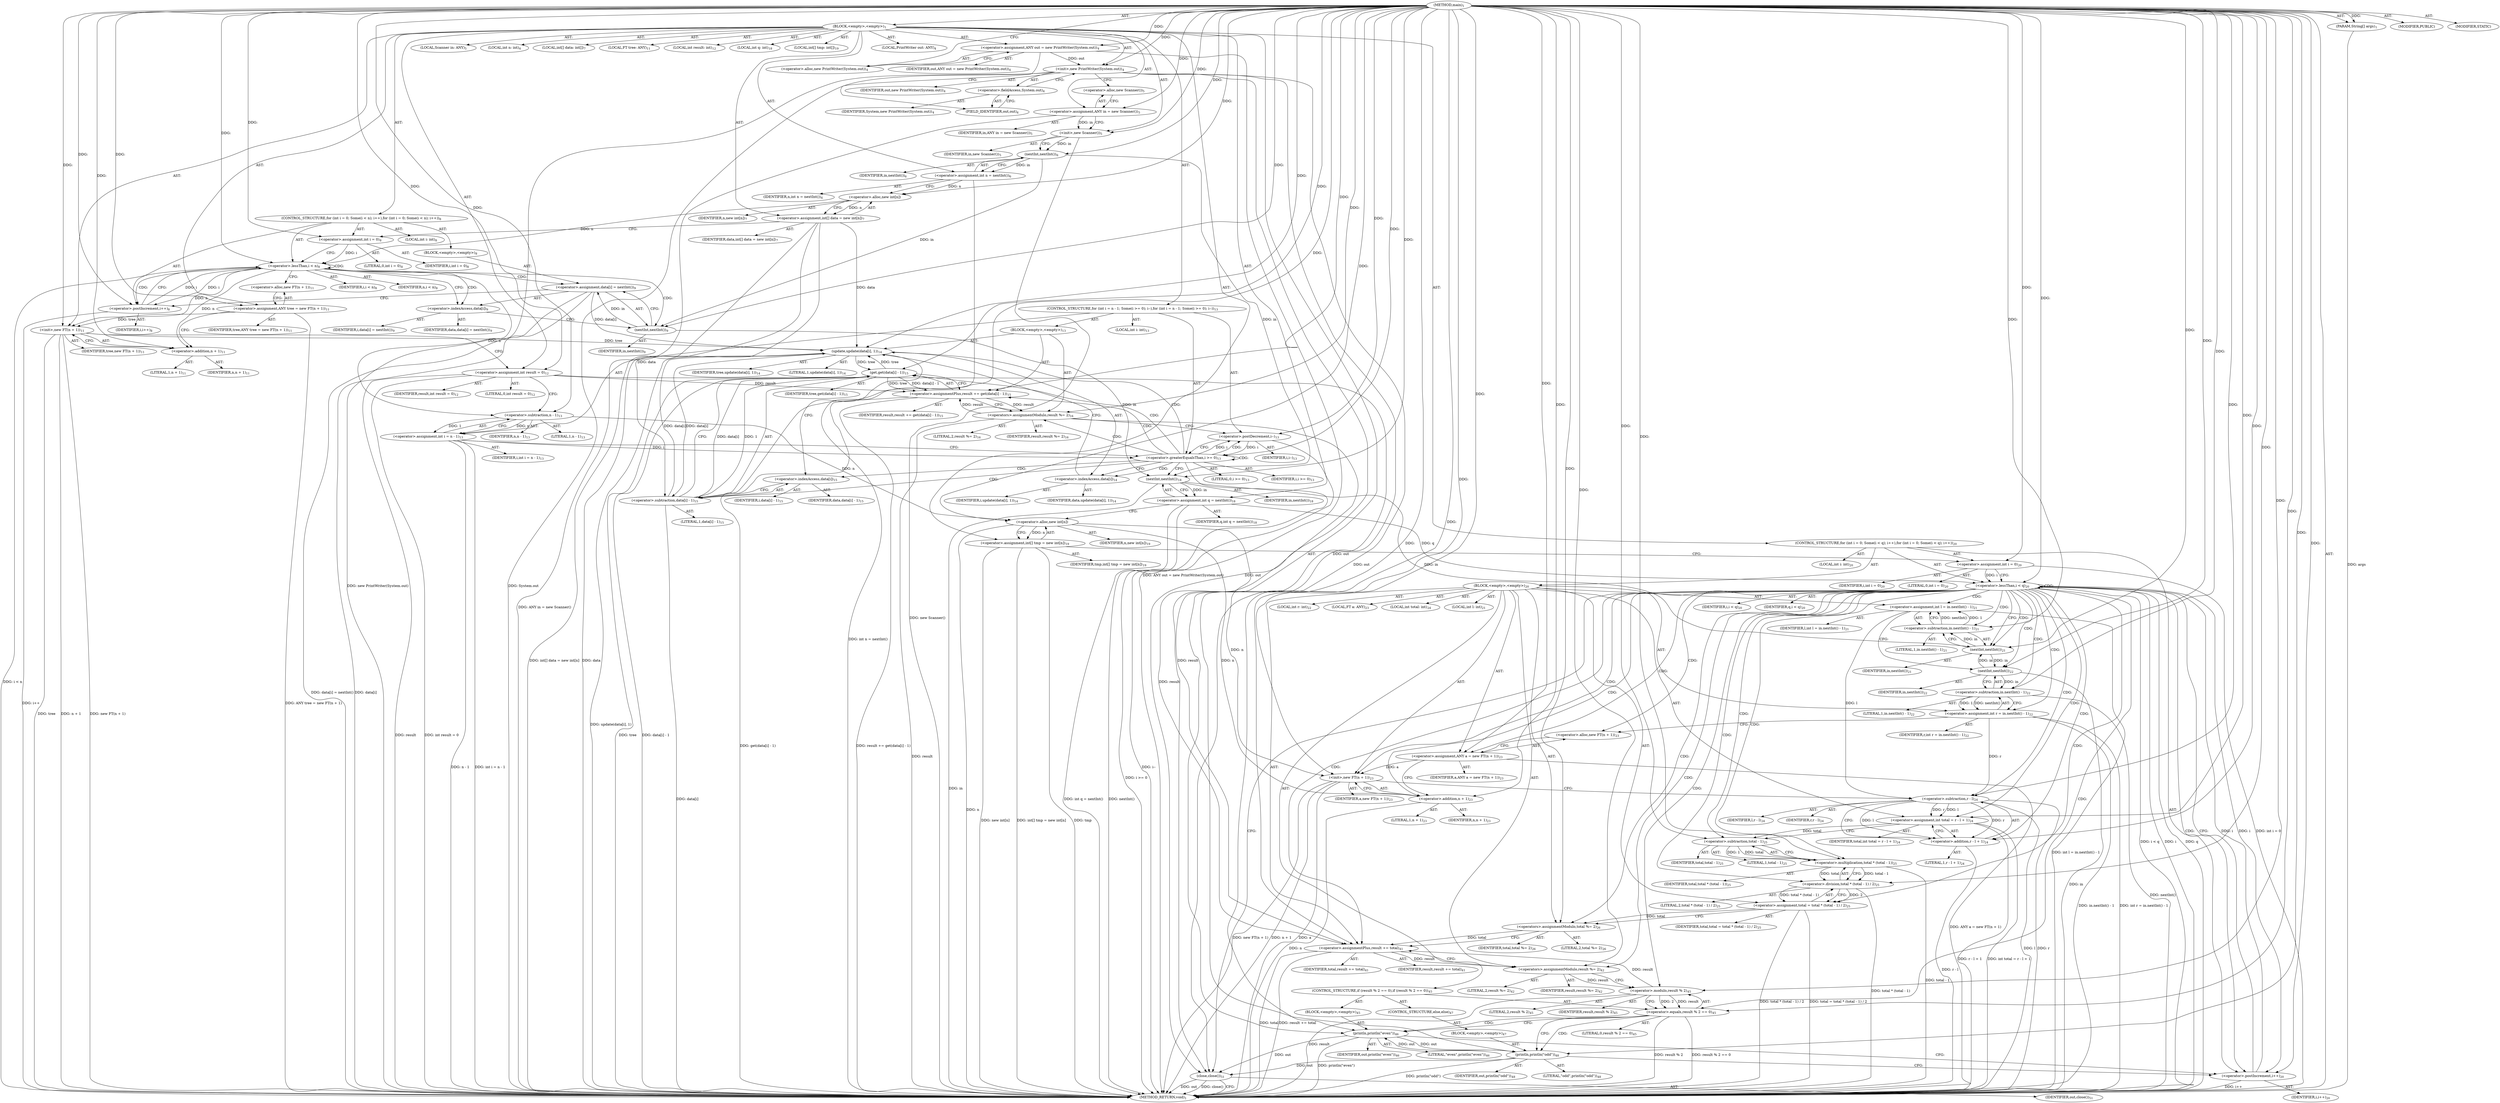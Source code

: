 digraph "main" {  
"25" [label = <(METHOD,main)<SUB>1</SUB>> ]
"26" [label = <(PARAM,String[] args)<SUB>1</SUB>> ]
"27" [label = <(BLOCK,&lt;empty&gt;,&lt;empty&gt;)<SUB>1</SUB>> ]
"4" [label = <(LOCAL,PrintWriter out: ANY)<SUB>4</SUB>> ]
"28" [label = <(&lt;operator&gt;.assignment,ANY out = new PrintWriter(System.out))<SUB>4</SUB>> ]
"29" [label = <(IDENTIFIER,out,ANY out = new PrintWriter(System.out))<SUB>4</SUB>> ]
"30" [label = <(&lt;operator&gt;.alloc,new PrintWriter(System.out))<SUB>4</SUB>> ]
"31" [label = <(&lt;init&gt;,new PrintWriter(System.out))<SUB>4</SUB>> ]
"3" [label = <(IDENTIFIER,out,new PrintWriter(System.out))<SUB>4</SUB>> ]
"32" [label = <(&lt;operator&gt;.fieldAccess,System.out)<SUB>4</SUB>> ]
"33" [label = <(IDENTIFIER,System,new PrintWriter(System.out))<SUB>4</SUB>> ]
"34" [label = <(FIELD_IDENTIFIER,out,out)<SUB>4</SUB>> ]
"6" [label = <(LOCAL,Scanner in: ANY)<SUB>5</SUB>> ]
"35" [label = <(&lt;operator&gt;.assignment,ANY in = new Scanner())<SUB>5</SUB>> ]
"36" [label = <(IDENTIFIER,in,ANY in = new Scanner())<SUB>5</SUB>> ]
"37" [label = <(&lt;operator&gt;.alloc,new Scanner())<SUB>5</SUB>> ]
"38" [label = <(&lt;init&gt;,new Scanner())<SUB>5</SUB>> ]
"5" [label = <(IDENTIFIER,in,new Scanner())<SUB>5</SUB>> ]
"39" [label = <(LOCAL,int n: int)<SUB>6</SUB>> ]
"40" [label = <(&lt;operator&gt;.assignment,int n = nextInt())<SUB>6</SUB>> ]
"41" [label = <(IDENTIFIER,n,int n = nextInt())<SUB>6</SUB>> ]
"42" [label = <(nextInt,nextInt())<SUB>6</SUB>> ]
"43" [label = <(IDENTIFIER,in,nextInt())<SUB>6</SUB>> ]
"44" [label = <(LOCAL,int[] data: int[])<SUB>7</SUB>> ]
"45" [label = <(&lt;operator&gt;.assignment,int[] data = new int[n])<SUB>7</SUB>> ]
"46" [label = <(IDENTIFIER,data,int[] data = new int[n])<SUB>7</SUB>> ]
"47" [label = <(&lt;operator&gt;.alloc,new int[n])> ]
"48" [label = <(IDENTIFIER,n,new int[n])<SUB>7</SUB>> ]
"49" [label = <(CONTROL_STRUCTURE,for (int i = 0; Some(i &lt; n); i++),for (int i = 0; Some(i &lt; n); i++))<SUB>8</SUB>> ]
"50" [label = <(LOCAL,int i: int)<SUB>8</SUB>> ]
"51" [label = <(&lt;operator&gt;.assignment,int i = 0)<SUB>8</SUB>> ]
"52" [label = <(IDENTIFIER,i,int i = 0)<SUB>8</SUB>> ]
"53" [label = <(LITERAL,0,int i = 0)<SUB>8</SUB>> ]
"54" [label = <(&lt;operator&gt;.lessThan,i &lt; n)<SUB>8</SUB>> ]
"55" [label = <(IDENTIFIER,i,i &lt; n)<SUB>8</SUB>> ]
"56" [label = <(IDENTIFIER,n,i &lt; n)<SUB>8</SUB>> ]
"57" [label = <(&lt;operator&gt;.postIncrement,i++)<SUB>8</SUB>> ]
"58" [label = <(IDENTIFIER,i,i++)<SUB>8</SUB>> ]
"59" [label = <(BLOCK,&lt;empty&gt;,&lt;empty&gt;)<SUB>8</SUB>> ]
"60" [label = <(&lt;operator&gt;.assignment,data[i] = nextInt())<SUB>9</SUB>> ]
"61" [label = <(&lt;operator&gt;.indexAccess,data[i])<SUB>9</SUB>> ]
"62" [label = <(IDENTIFIER,data,data[i] = nextInt())<SUB>9</SUB>> ]
"63" [label = <(IDENTIFIER,i,data[i] = nextInt())<SUB>9</SUB>> ]
"64" [label = <(nextInt,nextInt())<SUB>9</SUB>> ]
"65" [label = <(IDENTIFIER,in,nextInt())<SUB>9</SUB>> ]
"8" [label = <(LOCAL,FT tree: ANY)<SUB>11</SUB>> ]
"66" [label = <(&lt;operator&gt;.assignment,ANY tree = new FT(n + 1))<SUB>11</SUB>> ]
"67" [label = <(IDENTIFIER,tree,ANY tree = new FT(n + 1))<SUB>11</SUB>> ]
"68" [label = <(&lt;operator&gt;.alloc,new FT(n + 1))<SUB>11</SUB>> ]
"69" [label = <(&lt;init&gt;,new FT(n + 1))<SUB>11</SUB>> ]
"7" [label = <(IDENTIFIER,tree,new FT(n + 1))<SUB>11</SUB>> ]
"70" [label = <(&lt;operator&gt;.addition,n + 1)<SUB>11</SUB>> ]
"71" [label = <(IDENTIFIER,n,n + 1)<SUB>11</SUB>> ]
"72" [label = <(LITERAL,1,n + 1)<SUB>11</SUB>> ]
"73" [label = <(LOCAL,int result: int)<SUB>12</SUB>> ]
"74" [label = <(&lt;operator&gt;.assignment,int result = 0)<SUB>12</SUB>> ]
"75" [label = <(IDENTIFIER,result,int result = 0)<SUB>12</SUB>> ]
"76" [label = <(LITERAL,0,int result = 0)<SUB>12</SUB>> ]
"77" [label = <(CONTROL_STRUCTURE,for (int i = n - 1; Some(i &gt;= 0); i--),for (int i = n - 1; Some(i &gt;= 0); i--))<SUB>13</SUB>> ]
"78" [label = <(LOCAL,int i: int)<SUB>13</SUB>> ]
"79" [label = <(&lt;operator&gt;.assignment,int i = n - 1)<SUB>13</SUB>> ]
"80" [label = <(IDENTIFIER,i,int i = n - 1)<SUB>13</SUB>> ]
"81" [label = <(&lt;operator&gt;.subtraction,n - 1)<SUB>13</SUB>> ]
"82" [label = <(IDENTIFIER,n,n - 1)<SUB>13</SUB>> ]
"83" [label = <(LITERAL,1,n - 1)<SUB>13</SUB>> ]
"84" [label = <(&lt;operator&gt;.greaterEqualsThan,i &gt;= 0)<SUB>13</SUB>> ]
"85" [label = <(IDENTIFIER,i,i &gt;= 0)<SUB>13</SUB>> ]
"86" [label = <(LITERAL,0,i &gt;= 0)<SUB>13</SUB>> ]
"87" [label = <(&lt;operator&gt;.postDecrement,i--)<SUB>13</SUB>> ]
"88" [label = <(IDENTIFIER,i,i--)<SUB>13</SUB>> ]
"89" [label = <(BLOCK,&lt;empty&gt;,&lt;empty&gt;)<SUB>13</SUB>> ]
"90" [label = <(update,update(data[i], 1))<SUB>14</SUB>> ]
"91" [label = <(IDENTIFIER,tree,update(data[i], 1))<SUB>14</SUB>> ]
"92" [label = <(&lt;operator&gt;.indexAccess,data[i])<SUB>14</SUB>> ]
"93" [label = <(IDENTIFIER,data,update(data[i], 1))<SUB>14</SUB>> ]
"94" [label = <(IDENTIFIER,i,update(data[i], 1))<SUB>14</SUB>> ]
"95" [label = <(LITERAL,1,update(data[i], 1))<SUB>14</SUB>> ]
"96" [label = <(&lt;operator&gt;.assignmentPlus,result += get(data[i] - 1))<SUB>15</SUB>> ]
"97" [label = <(IDENTIFIER,result,result += get(data[i] - 1))<SUB>15</SUB>> ]
"98" [label = <(get,get(data[i] - 1))<SUB>15</SUB>> ]
"99" [label = <(IDENTIFIER,tree,get(data[i] - 1))<SUB>15</SUB>> ]
"100" [label = <(&lt;operator&gt;.subtraction,data[i] - 1)<SUB>15</SUB>> ]
"101" [label = <(&lt;operator&gt;.indexAccess,data[i])<SUB>15</SUB>> ]
"102" [label = <(IDENTIFIER,data,data[i] - 1)<SUB>15</SUB>> ]
"103" [label = <(IDENTIFIER,i,data[i] - 1)<SUB>15</SUB>> ]
"104" [label = <(LITERAL,1,data[i] - 1)<SUB>15</SUB>> ]
"105" [label = <(&lt;operators&gt;.assignmentModulo,result %= 2)<SUB>16</SUB>> ]
"106" [label = <(IDENTIFIER,result,result %= 2)<SUB>16</SUB>> ]
"107" [label = <(LITERAL,2,result %= 2)<SUB>16</SUB>> ]
"108" [label = <(LOCAL,int q: int)<SUB>18</SUB>> ]
"109" [label = <(&lt;operator&gt;.assignment,int q = nextInt())<SUB>18</SUB>> ]
"110" [label = <(IDENTIFIER,q,int q = nextInt())<SUB>18</SUB>> ]
"111" [label = <(nextInt,nextInt())<SUB>18</SUB>> ]
"112" [label = <(IDENTIFIER,in,nextInt())<SUB>18</SUB>> ]
"113" [label = <(LOCAL,int[] tmp: int[])<SUB>19</SUB>> ]
"114" [label = <(&lt;operator&gt;.assignment,int[] tmp = new int[n])<SUB>19</SUB>> ]
"115" [label = <(IDENTIFIER,tmp,int[] tmp = new int[n])<SUB>19</SUB>> ]
"116" [label = <(&lt;operator&gt;.alloc,new int[n])> ]
"117" [label = <(IDENTIFIER,n,new int[n])<SUB>19</SUB>> ]
"118" [label = <(CONTROL_STRUCTURE,for (int i = 0; Some(i &lt; q); i++),for (int i = 0; Some(i &lt; q); i++))<SUB>20</SUB>> ]
"119" [label = <(LOCAL,int i: int)<SUB>20</SUB>> ]
"120" [label = <(&lt;operator&gt;.assignment,int i = 0)<SUB>20</SUB>> ]
"121" [label = <(IDENTIFIER,i,int i = 0)<SUB>20</SUB>> ]
"122" [label = <(LITERAL,0,int i = 0)<SUB>20</SUB>> ]
"123" [label = <(&lt;operator&gt;.lessThan,i &lt; q)<SUB>20</SUB>> ]
"124" [label = <(IDENTIFIER,i,i &lt; q)<SUB>20</SUB>> ]
"125" [label = <(IDENTIFIER,q,i &lt; q)<SUB>20</SUB>> ]
"126" [label = <(&lt;operator&gt;.postIncrement,i++)<SUB>20</SUB>> ]
"127" [label = <(IDENTIFIER,i,i++)<SUB>20</SUB>> ]
"128" [label = <(BLOCK,&lt;empty&gt;,&lt;empty&gt;)<SUB>20</SUB>> ]
"129" [label = <(LOCAL,int l: int)<SUB>21</SUB>> ]
"130" [label = <(&lt;operator&gt;.assignment,int l = in.nextInt() - 1)<SUB>21</SUB>> ]
"131" [label = <(IDENTIFIER,l,int l = in.nextInt() - 1)<SUB>21</SUB>> ]
"132" [label = <(&lt;operator&gt;.subtraction,in.nextInt() - 1)<SUB>21</SUB>> ]
"133" [label = <(nextInt,nextInt())<SUB>21</SUB>> ]
"134" [label = <(IDENTIFIER,in,nextInt())<SUB>21</SUB>> ]
"135" [label = <(LITERAL,1,in.nextInt() - 1)<SUB>21</SUB>> ]
"136" [label = <(LOCAL,int r: int)<SUB>22</SUB>> ]
"137" [label = <(&lt;operator&gt;.assignment,int r = in.nextInt() - 1)<SUB>22</SUB>> ]
"138" [label = <(IDENTIFIER,r,int r = in.nextInt() - 1)<SUB>22</SUB>> ]
"139" [label = <(&lt;operator&gt;.subtraction,in.nextInt() - 1)<SUB>22</SUB>> ]
"140" [label = <(nextInt,nextInt())<SUB>22</SUB>> ]
"141" [label = <(IDENTIFIER,in,nextInt())<SUB>22</SUB>> ]
"142" [label = <(LITERAL,1,in.nextInt() - 1)<SUB>22</SUB>> ]
"10" [label = <(LOCAL,FT a: ANY)<SUB>23</SUB>> ]
"143" [label = <(&lt;operator&gt;.assignment,ANY a = new FT(n + 1))<SUB>23</SUB>> ]
"144" [label = <(IDENTIFIER,a,ANY a = new FT(n + 1))<SUB>23</SUB>> ]
"145" [label = <(&lt;operator&gt;.alloc,new FT(n + 1))<SUB>23</SUB>> ]
"146" [label = <(&lt;init&gt;,new FT(n + 1))<SUB>23</SUB>> ]
"9" [label = <(IDENTIFIER,a,new FT(n + 1))<SUB>23</SUB>> ]
"147" [label = <(&lt;operator&gt;.addition,n + 1)<SUB>23</SUB>> ]
"148" [label = <(IDENTIFIER,n,n + 1)<SUB>23</SUB>> ]
"149" [label = <(LITERAL,1,n + 1)<SUB>23</SUB>> ]
"150" [label = <(LOCAL,int total: int)<SUB>24</SUB>> ]
"151" [label = <(&lt;operator&gt;.assignment,int total = r - l + 1)<SUB>24</SUB>> ]
"152" [label = <(IDENTIFIER,total,int total = r - l + 1)<SUB>24</SUB>> ]
"153" [label = <(&lt;operator&gt;.addition,r - l + 1)<SUB>24</SUB>> ]
"154" [label = <(&lt;operator&gt;.subtraction,r - l)<SUB>24</SUB>> ]
"155" [label = <(IDENTIFIER,r,r - l)<SUB>24</SUB>> ]
"156" [label = <(IDENTIFIER,l,r - l)<SUB>24</SUB>> ]
"157" [label = <(LITERAL,1,r - l + 1)<SUB>24</SUB>> ]
"158" [label = <(&lt;operator&gt;.assignment,total = total * (total - 1) / 2)<SUB>25</SUB>> ]
"159" [label = <(IDENTIFIER,total,total = total * (total - 1) / 2)<SUB>25</SUB>> ]
"160" [label = <(&lt;operator&gt;.division,total * (total - 1) / 2)<SUB>25</SUB>> ]
"161" [label = <(&lt;operator&gt;.multiplication,total * (total - 1))<SUB>25</SUB>> ]
"162" [label = <(IDENTIFIER,total,total * (total - 1))<SUB>25</SUB>> ]
"163" [label = <(&lt;operator&gt;.subtraction,total - 1)<SUB>25</SUB>> ]
"164" [label = <(IDENTIFIER,total,total - 1)<SUB>25</SUB>> ]
"165" [label = <(LITERAL,1,total - 1)<SUB>25</SUB>> ]
"166" [label = <(LITERAL,2,total * (total - 1) / 2)<SUB>25</SUB>> ]
"167" [label = <(&lt;operators&gt;.assignmentModulo,total %= 2)<SUB>26</SUB>> ]
"168" [label = <(IDENTIFIER,total,total %= 2)<SUB>26</SUB>> ]
"169" [label = <(LITERAL,2,total %= 2)<SUB>26</SUB>> ]
"170" [label = <(&lt;operator&gt;.assignmentPlus,result += total)<SUB>41</SUB>> ]
"171" [label = <(IDENTIFIER,result,result += total)<SUB>41</SUB>> ]
"172" [label = <(IDENTIFIER,total,result += total)<SUB>41</SUB>> ]
"173" [label = <(&lt;operators&gt;.assignmentModulo,result %= 2)<SUB>42</SUB>> ]
"174" [label = <(IDENTIFIER,result,result %= 2)<SUB>42</SUB>> ]
"175" [label = <(LITERAL,2,result %= 2)<SUB>42</SUB>> ]
"176" [label = <(CONTROL_STRUCTURE,if (result % 2 == 0),if (result % 2 == 0))<SUB>45</SUB>> ]
"177" [label = <(&lt;operator&gt;.equals,result % 2 == 0)<SUB>45</SUB>> ]
"178" [label = <(&lt;operator&gt;.modulo,result % 2)<SUB>45</SUB>> ]
"179" [label = <(IDENTIFIER,result,result % 2)<SUB>45</SUB>> ]
"180" [label = <(LITERAL,2,result % 2)<SUB>45</SUB>> ]
"181" [label = <(LITERAL,0,result % 2 == 0)<SUB>45</SUB>> ]
"182" [label = <(BLOCK,&lt;empty&gt;,&lt;empty&gt;)<SUB>45</SUB>> ]
"183" [label = <(println,println(&quot;even&quot;))<SUB>46</SUB>> ]
"184" [label = <(IDENTIFIER,out,println(&quot;even&quot;))<SUB>46</SUB>> ]
"185" [label = <(LITERAL,&quot;even&quot;,println(&quot;even&quot;))<SUB>46</SUB>> ]
"186" [label = <(CONTROL_STRUCTURE,else,else)<SUB>47</SUB>> ]
"187" [label = <(BLOCK,&lt;empty&gt;,&lt;empty&gt;)<SUB>47</SUB>> ]
"188" [label = <(println,println(&quot;odd&quot;))<SUB>48</SUB>> ]
"189" [label = <(IDENTIFIER,out,println(&quot;odd&quot;))<SUB>48</SUB>> ]
"190" [label = <(LITERAL,&quot;odd&quot;,println(&quot;odd&quot;))<SUB>48</SUB>> ]
"191" [label = <(close,close())<SUB>51</SUB>> ]
"192" [label = <(IDENTIFIER,out,close())<SUB>51</SUB>> ]
"193" [label = <(MODIFIER,PUBLIC)> ]
"194" [label = <(MODIFIER,STATIC)> ]
"195" [label = <(METHOD_RETURN,void)<SUB>1</SUB>> ]
  "25" -> "26"  [ label = "AST: "] 
  "25" -> "27"  [ label = "AST: "] 
  "25" -> "193"  [ label = "AST: "] 
  "25" -> "194"  [ label = "AST: "] 
  "25" -> "195"  [ label = "AST: "] 
  "27" -> "4"  [ label = "AST: "] 
  "27" -> "28"  [ label = "AST: "] 
  "27" -> "31"  [ label = "AST: "] 
  "27" -> "6"  [ label = "AST: "] 
  "27" -> "35"  [ label = "AST: "] 
  "27" -> "38"  [ label = "AST: "] 
  "27" -> "39"  [ label = "AST: "] 
  "27" -> "40"  [ label = "AST: "] 
  "27" -> "44"  [ label = "AST: "] 
  "27" -> "45"  [ label = "AST: "] 
  "27" -> "49"  [ label = "AST: "] 
  "27" -> "8"  [ label = "AST: "] 
  "27" -> "66"  [ label = "AST: "] 
  "27" -> "69"  [ label = "AST: "] 
  "27" -> "73"  [ label = "AST: "] 
  "27" -> "74"  [ label = "AST: "] 
  "27" -> "77"  [ label = "AST: "] 
  "27" -> "108"  [ label = "AST: "] 
  "27" -> "109"  [ label = "AST: "] 
  "27" -> "113"  [ label = "AST: "] 
  "27" -> "114"  [ label = "AST: "] 
  "27" -> "118"  [ label = "AST: "] 
  "27" -> "191"  [ label = "AST: "] 
  "28" -> "29"  [ label = "AST: "] 
  "28" -> "30"  [ label = "AST: "] 
  "31" -> "3"  [ label = "AST: "] 
  "31" -> "32"  [ label = "AST: "] 
  "32" -> "33"  [ label = "AST: "] 
  "32" -> "34"  [ label = "AST: "] 
  "35" -> "36"  [ label = "AST: "] 
  "35" -> "37"  [ label = "AST: "] 
  "38" -> "5"  [ label = "AST: "] 
  "40" -> "41"  [ label = "AST: "] 
  "40" -> "42"  [ label = "AST: "] 
  "42" -> "43"  [ label = "AST: "] 
  "45" -> "46"  [ label = "AST: "] 
  "45" -> "47"  [ label = "AST: "] 
  "47" -> "48"  [ label = "AST: "] 
  "49" -> "50"  [ label = "AST: "] 
  "49" -> "51"  [ label = "AST: "] 
  "49" -> "54"  [ label = "AST: "] 
  "49" -> "57"  [ label = "AST: "] 
  "49" -> "59"  [ label = "AST: "] 
  "51" -> "52"  [ label = "AST: "] 
  "51" -> "53"  [ label = "AST: "] 
  "54" -> "55"  [ label = "AST: "] 
  "54" -> "56"  [ label = "AST: "] 
  "57" -> "58"  [ label = "AST: "] 
  "59" -> "60"  [ label = "AST: "] 
  "60" -> "61"  [ label = "AST: "] 
  "60" -> "64"  [ label = "AST: "] 
  "61" -> "62"  [ label = "AST: "] 
  "61" -> "63"  [ label = "AST: "] 
  "64" -> "65"  [ label = "AST: "] 
  "66" -> "67"  [ label = "AST: "] 
  "66" -> "68"  [ label = "AST: "] 
  "69" -> "7"  [ label = "AST: "] 
  "69" -> "70"  [ label = "AST: "] 
  "70" -> "71"  [ label = "AST: "] 
  "70" -> "72"  [ label = "AST: "] 
  "74" -> "75"  [ label = "AST: "] 
  "74" -> "76"  [ label = "AST: "] 
  "77" -> "78"  [ label = "AST: "] 
  "77" -> "79"  [ label = "AST: "] 
  "77" -> "84"  [ label = "AST: "] 
  "77" -> "87"  [ label = "AST: "] 
  "77" -> "89"  [ label = "AST: "] 
  "79" -> "80"  [ label = "AST: "] 
  "79" -> "81"  [ label = "AST: "] 
  "81" -> "82"  [ label = "AST: "] 
  "81" -> "83"  [ label = "AST: "] 
  "84" -> "85"  [ label = "AST: "] 
  "84" -> "86"  [ label = "AST: "] 
  "87" -> "88"  [ label = "AST: "] 
  "89" -> "90"  [ label = "AST: "] 
  "89" -> "96"  [ label = "AST: "] 
  "89" -> "105"  [ label = "AST: "] 
  "90" -> "91"  [ label = "AST: "] 
  "90" -> "92"  [ label = "AST: "] 
  "90" -> "95"  [ label = "AST: "] 
  "92" -> "93"  [ label = "AST: "] 
  "92" -> "94"  [ label = "AST: "] 
  "96" -> "97"  [ label = "AST: "] 
  "96" -> "98"  [ label = "AST: "] 
  "98" -> "99"  [ label = "AST: "] 
  "98" -> "100"  [ label = "AST: "] 
  "100" -> "101"  [ label = "AST: "] 
  "100" -> "104"  [ label = "AST: "] 
  "101" -> "102"  [ label = "AST: "] 
  "101" -> "103"  [ label = "AST: "] 
  "105" -> "106"  [ label = "AST: "] 
  "105" -> "107"  [ label = "AST: "] 
  "109" -> "110"  [ label = "AST: "] 
  "109" -> "111"  [ label = "AST: "] 
  "111" -> "112"  [ label = "AST: "] 
  "114" -> "115"  [ label = "AST: "] 
  "114" -> "116"  [ label = "AST: "] 
  "116" -> "117"  [ label = "AST: "] 
  "118" -> "119"  [ label = "AST: "] 
  "118" -> "120"  [ label = "AST: "] 
  "118" -> "123"  [ label = "AST: "] 
  "118" -> "126"  [ label = "AST: "] 
  "118" -> "128"  [ label = "AST: "] 
  "120" -> "121"  [ label = "AST: "] 
  "120" -> "122"  [ label = "AST: "] 
  "123" -> "124"  [ label = "AST: "] 
  "123" -> "125"  [ label = "AST: "] 
  "126" -> "127"  [ label = "AST: "] 
  "128" -> "129"  [ label = "AST: "] 
  "128" -> "130"  [ label = "AST: "] 
  "128" -> "136"  [ label = "AST: "] 
  "128" -> "137"  [ label = "AST: "] 
  "128" -> "10"  [ label = "AST: "] 
  "128" -> "143"  [ label = "AST: "] 
  "128" -> "146"  [ label = "AST: "] 
  "128" -> "150"  [ label = "AST: "] 
  "128" -> "151"  [ label = "AST: "] 
  "128" -> "158"  [ label = "AST: "] 
  "128" -> "167"  [ label = "AST: "] 
  "128" -> "170"  [ label = "AST: "] 
  "128" -> "173"  [ label = "AST: "] 
  "128" -> "176"  [ label = "AST: "] 
  "130" -> "131"  [ label = "AST: "] 
  "130" -> "132"  [ label = "AST: "] 
  "132" -> "133"  [ label = "AST: "] 
  "132" -> "135"  [ label = "AST: "] 
  "133" -> "134"  [ label = "AST: "] 
  "137" -> "138"  [ label = "AST: "] 
  "137" -> "139"  [ label = "AST: "] 
  "139" -> "140"  [ label = "AST: "] 
  "139" -> "142"  [ label = "AST: "] 
  "140" -> "141"  [ label = "AST: "] 
  "143" -> "144"  [ label = "AST: "] 
  "143" -> "145"  [ label = "AST: "] 
  "146" -> "9"  [ label = "AST: "] 
  "146" -> "147"  [ label = "AST: "] 
  "147" -> "148"  [ label = "AST: "] 
  "147" -> "149"  [ label = "AST: "] 
  "151" -> "152"  [ label = "AST: "] 
  "151" -> "153"  [ label = "AST: "] 
  "153" -> "154"  [ label = "AST: "] 
  "153" -> "157"  [ label = "AST: "] 
  "154" -> "155"  [ label = "AST: "] 
  "154" -> "156"  [ label = "AST: "] 
  "158" -> "159"  [ label = "AST: "] 
  "158" -> "160"  [ label = "AST: "] 
  "160" -> "161"  [ label = "AST: "] 
  "160" -> "166"  [ label = "AST: "] 
  "161" -> "162"  [ label = "AST: "] 
  "161" -> "163"  [ label = "AST: "] 
  "163" -> "164"  [ label = "AST: "] 
  "163" -> "165"  [ label = "AST: "] 
  "167" -> "168"  [ label = "AST: "] 
  "167" -> "169"  [ label = "AST: "] 
  "170" -> "171"  [ label = "AST: "] 
  "170" -> "172"  [ label = "AST: "] 
  "173" -> "174"  [ label = "AST: "] 
  "173" -> "175"  [ label = "AST: "] 
  "176" -> "177"  [ label = "AST: "] 
  "176" -> "182"  [ label = "AST: "] 
  "176" -> "186"  [ label = "AST: "] 
  "177" -> "178"  [ label = "AST: "] 
  "177" -> "181"  [ label = "AST: "] 
  "178" -> "179"  [ label = "AST: "] 
  "178" -> "180"  [ label = "AST: "] 
  "182" -> "183"  [ label = "AST: "] 
  "183" -> "184"  [ label = "AST: "] 
  "183" -> "185"  [ label = "AST: "] 
  "186" -> "187"  [ label = "AST: "] 
  "187" -> "188"  [ label = "AST: "] 
  "188" -> "189"  [ label = "AST: "] 
  "188" -> "190"  [ label = "AST: "] 
  "191" -> "192"  [ label = "AST: "] 
  "28" -> "34"  [ label = "CFG: "] 
  "31" -> "37"  [ label = "CFG: "] 
  "35" -> "38"  [ label = "CFG: "] 
  "38" -> "42"  [ label = "CFG: "] 
  "40" -> "47"  [ label = "CFG: "] 
  "45" -> "51"  [ label = "CFG: "] 
  "66" -> "70"  [ label = "CFG: "] 
  "69" -> "74"  [ label = "CFG: "] 
  "74" -> "81"  [ label = "CFG: "] 
  "109" -> "116"  [ label = "CFG: "] 
  "114" -> "120"  [ label = "CFG: "] 
  "191" -> "195"  [ label = "CFG: "] 
  "30" -> "28"  [ label = "CFG: "] 
  "32" -> "31"  [ label = "CFG: "] 
  "37" -> "35"  [ label = "CFG: "] 
  "42" -> "40"  [ label = "CFG: "] 
  "47" -> "45"  [ label = "CFG: "] 
  "51" -> "54"  [ label = "CFG: "] 
  "54" -> "61"  [ label = "CFG: "] 
  "54" -> "68"  [ label = "CFG: "] 
  "57" -> "54"  [ label = "CFG: "] 
  "68" -> "66"  [ label = "CFG: "] 
  "70" -> "69"  [ label = "CFG: "] 
  "79" -> "84"  [ label = "CFG: "] 
  "84" -> "92"  [ label = "CFG: "] 
  "84" -> "111"  [ label = "CFG: "] 
  "87" -> "84"  [ label = "CFG: "] 
  "111" -> "109"  [ label = "CFG: "] 
  "116" -> "114"  [ label = "CFG: "] 
  "120" -> "123"  [ label = "CFG: "] 
  "123" -> "133"  [ label = "CFG: "] 
  "123" -> "191"  [ label = "CFG: "] 
  "126" -> "123"  [ label = "CFG: "] 
  "34" -> "32"  [ label = "CFG: "] 
  "60" -> "57"  [ label = "CFG: "] 
  "81" -> "79"  [ label = "CFG: "] 
  "90" -> "101"  [ label = "CFG: "] 
  "96" -> "105"  [ label = "CFG: "] 
  "105" -> "87"  [ label = "CFG: "] 
  "130" -> "140"  [ label = "CFG: "] 
  "137" -> "145"  [ label = "CFG: "] 
  "143" -> "147"  [ label = "CFG: "] 
  "146" -> "154"  [ label = "CFG: "] 
  "151" -> "163"  [ label = "CFG: "] 
  "158" -> "167"  [ label = "CFG: "] 
  "167" -> "170"  [ label = "CFG: "] 
  "170" -> "173"  [ label = "CFG: "] 
  "173" -> "178"  [ label = "CFG: "] 
  "61" -> "64"  [ label = "CFG: "] 
  "64" -> "60"  [ label = "CFG: "] 
  "92" -> "90"  [ label = "CFG: "] 
  "98" -> "96"  [ label = "CFG: "] 
  "132" -> "130"  [ label = "CFG: "] 
  "139" -> "137"  [ label = "CFG: "] 
  "145" -> "143"  [ label = "CFG: "] 
  "147" -> "146"  [ label = "CFG: "] 
  "153" -> "151"  [ label = "CFG: "] 
  "160" -> "158"  [ label = "CFG: "] 
  "177" -> "183"  [ label = "CFG: "] 
  "177" -> "188"  [ label = "CFG: "] 
  "100" -> "98"  [ label = "CFG: "] 
  "133" -> "132"  [ label = "CFG: "] 
  "140" -> "139"  [ label = "CFG: "] 
  "154" -> "153"  [ label = "CFG: "] 
  "161" -> "160"  [ label = "CFG: "] 
  "178" -> "177"  [ label = "CFG: "] 
  "183" -> "126"  [ label = "CFG: "] 
  "101" -> "100"  [ label = "CFG: "] 
  "163" -> "161"  [ label = "CFG: "] 
  "188" -> "126"  [ label = "CFG: "] 
  "25" -> "30"  [ label = "CFG: "] 
  "26" -> "195"  [ label = "DDG: args"] 
  "28" -> "195"  [ label = "DDG: ANY out = new PrintWriter(System.out)"] 
  "31" -> "195"  [ label = "DDG: System.out"] 
  "31" -> "195"  [ label = "DDG: new PrintWriter(System.out)"] 
  "35" -> "195"  [ label = "DDG: ANY in = new Scanner()"] 
  "38" -> "195"  [ label = "DDG: new Scanner()"] 
  "40" -> "195"  [ label = "DDG: int n = nextInt()"] 
  "45" -> "195"  [ label = "DDG: data"] 
  "45" -> "195"  [ label = "DDG: int[] data = new int[n]"] 
  "54" -> "195"  [ label = "DDG: i &lt; n"] 
  "66" -> "195"  [ label = "DDG: ANY tree = new FT(n + 1)"] 
  "69" -> "195"  [ label = "DDG: tree"] 
  "69" -> "195"  [ label = "DDG: n + 1"] 
  "69" -> "195"  [ label = "DDG: new FT(n + 1)"] 
  "74" -> "195"  [ label = "DDG: result"] 
  "74" -> "195"  [ label = "DDG: int result = 0"] 
  "79" -> "195"  [ label = "DDG: n - 1"] 
  "79" -> "195"  [ label = "DDG: int i = n - 1"] 
  "84" -> "195"  [ label = "DDG: i &gt;= 0"] 
  "111" -> "195"  [ label = "DDG: in"] 
  "109" -> "195"  [ label = "DDG: nextInt()"] 
  "109" -> "195"  [ label = "DDG: int q = nextInt()"] 
  "114" -> "195"  [ label = "DDG: tmp"] 
  "116" -> "195"  [ label = "DDG: n"] 
  "114" -> "195"  [ label = "DDG: new int[n]"] 
  "114" -> "195"  [ label = "DDG: int[] tmp = new int[n]"] 
  "120" -> "195"  [ label = "DDG: int i = 0"] 
  "123" -> "195"  [ label = "DDG: i"] 
  "123" -> "195"  [ label = "DDG: q"] 
  "123" -> "195"  [ label = "DDG: i &lt; q"] 
  "191" -> "195"  [ label = "DDG: out"] 
  "191" -> "195"  [ label = "DDG: close()"] 
  "130" -> "195"  [ label = "DDG: int l = in.nextInt() - 1"] 
  "140" -> "195"  [ label = "DDG: in"] 
  "139" -> "195"  [ label = "DDG: nextInt()"] 
  "137" -> "195"  [ label = "DDG: in.nextInt() - 1"] 
  "137" -> "195"  [ label = "DDG: int r = in.nextInt() - 1"] 
  "143" -> "195"  [ label = "DDG: ANY a = new FT(n + 1)"] 
  "146" -> "195"  [ label = "DDG: a"] 
  "147" -> "195"  [ label = "DDG: n"] 
  "146" -> "195"  [ label = "DDG: n + 1"] 
  "146" -> "195"  [ label = "DDG: new FT(n + 1)"] 
  "154" -> "195"  [ label = "DDG: r"] 
  "154" -> "195"  [ label = "DDG: l"] 
  "153" -> "195"  [ label = "DDG: r - l"] 
  "151" -> "195"  [ label = "DDG: r - l + 1"] 
  "151" -> "195"  [ label = "DDG: int total = r - l + 1"] 
  "161" -> "195"  [ label = "DDG: total - 1"] 
  "160" -> "195"  [ label = "DDG: total * (total - 1)"] 
  "158" -> "195"  [ label = "DDG: total * (total - 1) / 2"] 
  "158" -> "195"  [ label = "DDG: total = total * (total - 1) / 2"] 
  "170" -> "195"  [ label = "DDG: total"] 
  "170" -> "195"  [ label = "DDG: result += total"] 
  "178" -> "195"  [ label = "DDG: result"] 
  "177" -> "195"  [ label = "DDG: result % 2"] 
  "177" -> "195"  [ label = "DDG: result % 2 == 0"] 
  "188" -> "195"  [ label = "DDG: println(&quot;odd&quot;)"] 
  "183" -> "195"  [ label = "DDG: println(&quot;even&quot;)"] 
  "126" -> "195"  [ label = "DDG: i++"] 
  "90" -> "195"  [ label = "DDG: update(data[i], 1)"] 
  "98" -> "195"  [ label = "DDG: tree"] 
  "100" -> "195"  [ label = "DDG: data[i]"] 
  "98" -> "195"  [ label = "DDG: data[i] - 1"] 
  "96" -> "195"  [ label = "DDG: get(data[i] - 1)"] 
  "96" -> "195"  [ label = "DDG: result += get(data[i] - 1)"] 
  "105" -> "195"  [ label = "DDG: result"] 
  "87" -> "195"  [ label = "DDG: i--"] 
  "60" -> "195"  [ label = "DDG: data[i]"] 
  "60" -> "195"  [ label = "DDG: data[i] = nextInt()"] 
  "57" -> "195"  [ label = "DDG: i++"] 
  "25" -> "26"  [ label = "DDG: "] 
  "25" -> "28"  [ label = "DDG: "] 
  "25" -> "35"  [ label = "DDG: "] 
  "42" -> "40"  [ label = "DDG: in"] 
  "47" -> "45"  [ label = "DDG: n"] 
  "25" -> "66"  [ label = "DDG: "] 
  "25" -> "74"  [ label = "DDG: "] 
  "111" -> "109"  [ label = "DDG: in"] 
  "116" -> "114"  [ label = "DDG: n"] 
  "28" -> "31"  [ label = "DDG: out"] 
  "25" -> "31"  [ label = "DDG: "] 
  "35" -> "38"  [ label = "DDG: in"] 
  "25" -> "38"  [ label = "DDG: "] 
  "25" -> "51"  [ label = "DDG: "] 
  "66" -> "69"  [ label = "DDG: tree"] 
  "25" -> "69"  [ label = "DDG: "] 
  "54" -> "69"  [ label = "DDG: n"] 
  "81" -> "79"  [ label = "DDG: n"] 
  "81" -> "79"  [ label = "DDG: 1"] 
  "25" -> "120"  [ label = "DDG: "] 
  "31" -> "191"  [ label = "DDG: out"] 
  "188" -> "191"  [ label = "DDG: out"] 
  "183" -> "191"  [ label = "DDG: out"] 
  "25" -> "191"  [ label = "DDG: "] 
  "38" -> "42"  [ label = "DDG: in"] 
  "25" -> "42"  [ label = "DDG: "] 
  "40" -> "47"  [ label = "DDG: n"] 
  "25" -> "47"  [ label = "DDG: "] 
  "51" -> "54"  [ label = "DDG: i"] 
  "57" -> "54"  [ label = "DDG: i"] 
  "25" -> "54"  [ label = "DDG: "] 
  "47" -> "54"  [ label = "DDG: n"] 
  "54" -> "57"  [ label = "DDG: i"] 
  "25" -> "57"  [ label = "DDG: "] 
  "64" -> "60"  [ label = "DDG: in"] 
  "54" -> "70"  [ label = "DDG: n"] 
  "25" -> "70"  [ label = "DDG: "] 
  "79" -> "84"  [ label = "DDG: i"] 
  "87" -> "84"  [ label = "DDG: i"] 
  "25" -> "84"  [ label = "DDG: "] 
  "84" -> "87"  [ label = "DDG: i"] 
  "25" -> "87"  [ label = "DDG: "] 
  "98" -> "96"  [ label = "DDG: tree"] 
  "98" -> "96"  [ label = "DDG: data[i] - 1"] 
  "25" -> "105"  [ label = "DDG: "] 
  "42" -> "111"  [ label = "DDG: in"] 
  "64" -> "111"  [ label = "DDG: in"] 
  "25" -> "111"  [ label = "DDG: "] 
  "81" -> "116"  [ label = "DDG: n"] 
  "25" -> "116"  [ label = "DDG: "] 
  "120" -> "123"  [ label = "DDG: i"] 
  "126" -> "123"  [ label = "DDG: i"] 
  "25" -> "123"  [ label = "DDG: "] 
  "109" -> "123"  [ label = "DDG: q"] 
  "123" -> "126"  [ label = "DDG: i"] 
  "25" -> "126"  [ label = "DDG: "] 
  "132" -> "130"  [ label = "DDG: nextInt()"] 
  "132" -> "130"  [ label = "DDG: 1"] 
  "139" -> "137"  [ label = "DDG: nextInt()"] 
  "139" -> "137"  [ label = "DDG: 1"] 
  "25" -> "143"  [ label = "DDG: "] 
  "154" -> "151"  [ label = "DDG: r"] 
  "154" -> "151"  [ label = "DDG: l"] 
  "25" -> "151"  [ label = "DDG: "] 
  "160" -> "158"  [ label = "DDG: total * (total - 1)"] 
  "160" -> "158"  [ label = "DDG: 2"] 
  "25" -> "167"  [ label = "DDG: "] 
  "167" -> "170"  [ label = "DDG: total"] 
  "25" -> "170"  [ label = "DDG: "] 
  "25" -> "173"  [ label = "DDG: "] 
  "25" -> "81"  [ label = "DDG: "] 
  "54" -> "81"  [ label = "DDG: n"] 
  "69" -> "90"  [ label = "DDG: tree"] 
  "98" -> "90"  [ label = "DDG: tree"] 
  "25" -> "90"  [ label = "DDG: "] 
  "45" -> "90"  [ label = "DDG: data"] 
  "100" -> "90"  [ label = "DDG: data[i]"] 
  "60" -> "90"  [ label = "DDG: data[i]"] 
  "74" -> "96"  [ label = "DDG: result"] 
  "105" -> "96"  [ label = "DDG: result"] 
  "25" -> "96"  [ label = "DDG: "] 
  "96" -> "105"  [ label = "DDG: result"] 
  "143" -> "146"  [ label = "DDG: a"] 
  "25" -> "146"  [ label = "DDG: "] 
  "116" -> "146"  [ label = "DDG: n"] 
  "158" -> "167"  [ label = "DDG: total"] 
  "74" -> "170"  [ label = "DDG: result"] 
  "178" -> "170"  [ label = "DDG: result"] 
  "105" -> "170"  [ label = "DDG: result"] 
  "170" -> "173"  [ label = "DDG: result"] 
  "42" -> "64"  [ label = "DDG: in"] 
  "25" -> "64"  [ label = "DDG: "] 
  "90" -> "98"  [ label = "DDG: tree"] 
  "25" -> "98"  [ label = "DDG: "] 
  "100" -> "98"  [ label = "DDG: data[i]"] 
  "100" -> "98"  [ label = "DDG: 1"] 
  "133" -> "132"  [ label = "DDG: in"] 
  "25" -> "132"  [ label = "DDG: "] 
  "140" -> "139"  [ label = "DDG: in"] 
  "25" -> "139"  [ label = "DDG: "] 
  "116" -> "147"  [ label = "DDG: n"] 
  "25" -> "147"  [ label = "DDG: "] 
  "154" -> "153"  [ label = "DDG: r"] 
  "154" -> "153"  [ label = "DDG: l"] 
  "25" -> "153"  [ label = "DDG: "] 
  "161" -> "160"  [ label = "DDG: total"] 
  "161" -> "160"  [ label = "DDG: total - 1"] 
  "25" -> "160"  [ label = "DDG: "] 
  "178" -> "177"  [ label = "DDG: result"] 
  "178" -> "177"  [ label = "DDG: 2"] 
  "25" -> "177"  [ label = "DDG: "] 
  "45" -> "100"  [ label = "DDG: data"] 
  "90" -> "100"  [ label = "DDG: data[i]"] 
  "25" -> "100"  [ label = "DDG: "] 
  "111" -> "133"  [ label = "DDG: in"] 
  "140" -> "133"  [ label = "DDG: in"] 
  "25" -> "133"  [ label = "DDG: "] 
  "133" -> "140"  [ label = "DDG: in"] 
  "25" -> "140"  [ label = "DDG: "] 
  "137" -> "154"  [ label = "DDG: r"] 
  "25" -> "154"  [ label = "DDG: "] 
  "130" -> "154"  [ label = "DDG: l"] 
  "163" -> "161"  [ label = "DDG: total"] 
  "25" -> "161"  [ label = "DDG: "] 
  "163" -> "161"  [ label = "DDG: 1"] 
  "173" -> "178"  [ label = "DDG: result"] 
  "25" -> "178"  [ label = "DDG: "] 
  "31" -> "183"  [ label = "DDG: out"] 
  "188" -> "183"  [ label = "DDG: out"] 
  "25" -> "183"  [ label = "DDG: "] 
  "151" -> "163"  [ label = "DDG: total"] 
  "25" -> "163"  [ label = "DDG: "] 
  "31" -> "188"  [ label = "DDG: out"] 
  "183" -> "188"  [ label = "DDG: out"] 
  "25" -> "188"  [ label = "DDG: "] 
  "54" -> "60"  [ label = "CDG: "] 
  "54" -> "64"  [ label = "CDG: "] 
  "54" -> "57"  [ label = "CDG: "] 
  "54" -> "54"  [ label = "CDG: "] 
  "54" -> "61"  [ label = "CDG: "] 
  "84" -> "96"  [ label = "CDG: "] 
  "84" -> "98"  [ label = "CDG: "] 
  "84" -> "84"  [ label = "CDG: "] 
  "84" -> "92"  [ label = "CDG: "] 
  "84" -> "87"  [ label = "CDG: "] 
  "84" -> "101"  [ label = "CDG: "] 
  "84" -> "90"  [ label = "CDG: "] 
  "84" -> "105"  [ label = "CDG: "] 
  "84" -> "100"  [ label = "CDG: "] 
  "123" -> "160"  [ label = "CDG: "] 
  "123" -> "167"  [ label = "CDG: "] 
  "123" -> "154"  [ label = "CDG: "] 
  "123" -> "145"  [ label = "CDG: "] 
  "123" -> "146"  [ label = "CDG: "] 
  "123" -> "161"  [ label = "CDG: "] 
  "123" -> "163"  [ label = "CDG: "] 
  "123" -> "178"  [ label = "CDG: "] 
  "123" -> "132"  [ label = "CDG: "] 
  "123" -> "151"  [ label = "CDG: "] 
  "123" -> "153"  [ label = "CDG: "] 
  "123" -> "123"  [ label = "CDG: "] 
  "123" -> "170"  [ label = "CDG: "] 
  "123" -> "140"  [ label = "CDG: "] 
  "123" -> "143"  [ label = "CDG: "] 
  "123" -> "126"  [ label = "CDG: "] 
  "123" -> "173"  [ label = "CDG: "] 
  "123" -> "137"  [ label = "CDG: "] 
  "123" -> "177"  [ label = "CDG: "] 
  "123" -> "130"  [ label = "CDG: "] 
  "123" -> "147"  [ label = "CDG: "] 
  "123" -> "139"  [ label = "CDG: "] 
  "123" -> "158"  [ label = "CDG: "] 
  "123" -> "133"  [ label = "CDG: "] 
  "177" -> "183"  [ label = "CDG: "] 
  "177" -> "188"  [ label = "CDG: "] 
}
